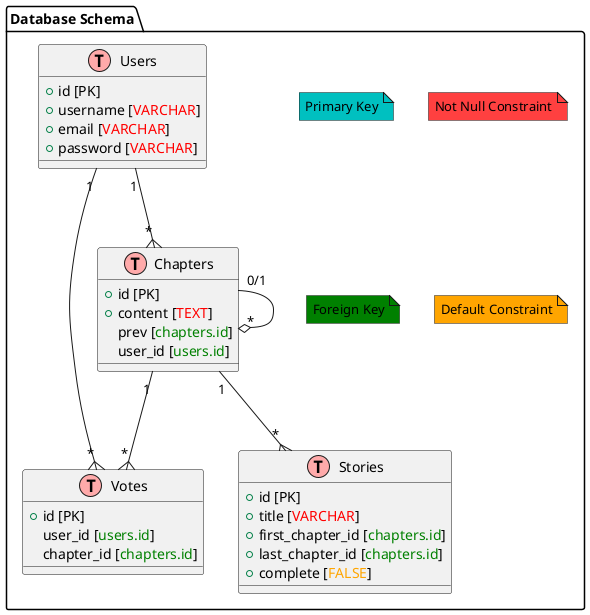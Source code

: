 @startuml

package "Database Schema" {
    !define Table(name, desc) class name as "desc" << (T,#FFAAAA) >>
    !define PrimaryKey(x) <color:blue>x</color>
    !define ForeignKey(x) <color:green>x</color>
    !define NotNull(x) <color:red>x</color>
    !define Default(x) <color:orange>x</color>

    note "Primary Key" as note_pk #00C0C0
    note "Not Null Constraint" as note_notnull #FF4040
    note "Foreign Key" as note_fk #008000
    note "Default Constraint" as note_default #FFA500

    Table(users, "Users") {
      + id [PK]
      + username [NotNull(VARCHAR)]
      + email [NotNull(VARCHAR)]
      + password [NotNull(VARCHAR)]
    }

    Table(chapters, "Chapters") {
      + id [PK]
      + content [NotNull(TEXT)]
      prev [ForeignKey(chapters.id)]
      user_id [ForeignKey(users.id)]
    }

    Table(votes, "Votes") {
      + id [PK]
      user_id [ForeignKey(users.id)]
      chapter_id [ForeignKey(chapters.id)]
    }

    Table(stories, "Stories") {
      + id [PK]
      + title [NotNull(VARCHAR)]
      + first_chapter_id [ForeignKey(chapters.id)]
      + last_chapter_id [ForeignKey(chapters.id)]
      + complete [Default(FALSE)]
    }

    users --{ chapters : "1"  "*"
    chapters --o chapters : "0/1"  "*"
    users --{ votes : "1"  "*"
    chapters --{ votes : "1"  "*"
    chapters --{ stories : "1"  "*"
}

@enduml
